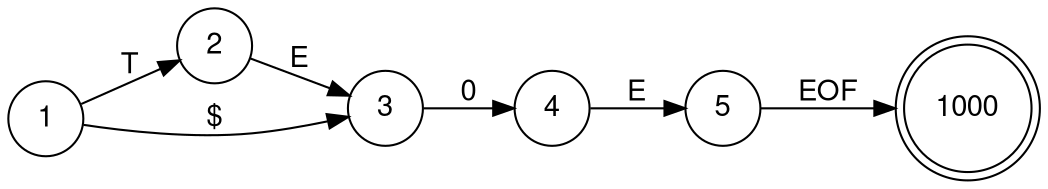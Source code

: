 digraph finite_state_machine {
	fontname="Helvetica,Arial,sans-serif"
	node [fontname="Helvetica,Arial,sans-serif"]
	edge [fontname="Helvetica,Arial,sans-serif"]
	rankdir=LR;
	node [shape = doublecircle]; 1000 ; 
	node [shape = circle];
	2 -> 3 [label = "E"];
	3 -> 4 [label = "0"];
	5 -> 1000 [label = "EOF"];
	4 -> 5 [label = "E"];
	1 -> 3 [label = "$"];
	1 -> 2 [label = "T"];
}